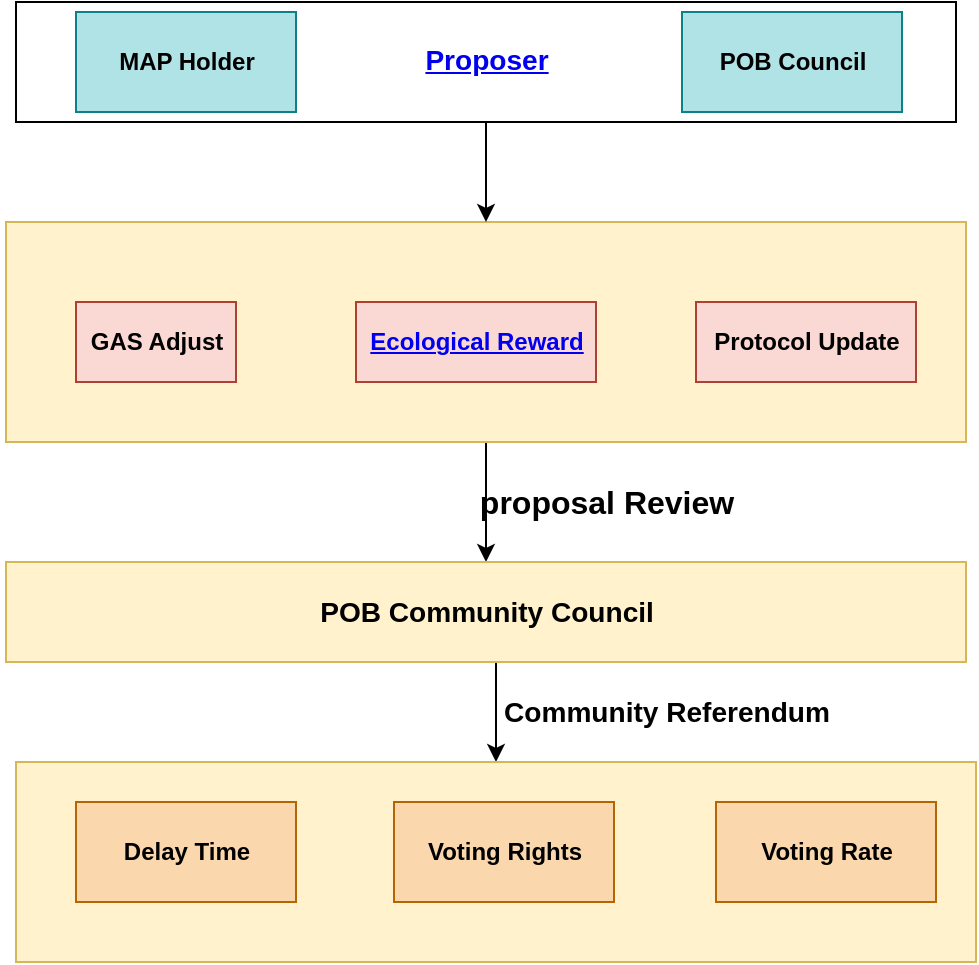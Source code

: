 <mxfile version="12.2.9" type="github" pages="1">
  <diagram id="Vx2bNyZ79DJesSIGPruC" name="第 1 页">
    <mxGraphModel dx="1380" dy="1956" grid="1" gridSize="10" guides="1" tooltips="1" connect="1" arrows="1" fold="1" page="1" pageScale="1" pageWidth="827" pageHeight="1169" math="0" shadow="0">
      <root>
        <mxCell id="0"/>
        <mxCell id="1" parent="0"/>
        <mxCell id="P_fZrEGO0k54oSY-orP9-52" style="edgeStyle=orthogonalEdgeStyle;rounded=0;orthogonalLoop=1;jettySize=auto;html=1;entryX=0.5;entryY=0;entryDx=0;entryDy=0;" edge="1" parent="1" source="P_fZrEGO0k54oSY-orP9-2" target="P_fZrEGO0k54oSY-orP9-17">
          <mxGeometry relative="1" as="geometry">
            <mxPoint x="315" y="240" as="targetPoint"/>
            <Array as="points"/>
          </mxGeometry>
        </mxCell>
        <mxCell id="P_fZrEGO0k54oSY-orP9-2" value="&lt;span style=&quot;color: rgba(0 , 0 , 0 , 0) ; font-family: monospace ; font-size: 0px&quot;&gt;%3CmxGraphModel%3E%3Croot%3E%3CmxCell%20id%3D%220%22%2F%3E%3CmxCell%20id%3D%221%22%20parent%3D%220%22%2F%3E%3CmxCell%20id%3D%222%22%20value%3D%22GAS%E8%B0%83%E6%95%B4%22%20style%3D%22html%3D1%3BfillColor%3D%231ba1e2%3BstrokeColor%3D%23006EAF%3BfontColor%3D%23ffffff%3B%22%20vertex%3D%221%22%20parent%3D%221%22%3E%3CmxGeometry%20x%3D%22210%22%20y%3D%22120%22%20width%3D%2250%22%20height%3D%2240%22%20as%3D%22geometry%22%2F%3E%3C%2FmxCell%3E%3C%2Froot%3E%3C%2FmxGraphModel%3E&lt;/span&gt;" style="html=1;fillColor=#fff2cc;strokeColor=#d6b656;" vertex="1" parent="1">
          <mxGeometry x="75" y="90" width="480" height="110" as="geometry"/>
        </mxCell>
        <mxCell id="P_fZrEGO0k54oSY-orP9-3" value="MAP用户" style="html=1;fillColor=#fff2cc;strokeColor=#d6b656;" vertex="1" parent="1">
          <mxGeometry x="95" y="-15" width="110" height="50" as="geometry"/>
        </mxCell>
        <mxCell id="P_fZrEGO0k54oSY-orP9-4" value="POB理事会" style="html=1;fillColor=#fff2cc;strokeColor=#d6b656;" vertex="1" parent="1">
          <mxGeometry x="410" y="-15" width="110" height="50" as="geometry"/>
        </mxCell>
        <mxCell id="P_fZrEGO0k54oSY-orP9-22" value="" style="edgeStyle=orthogonalEdgeStyle;rounded=0;orthogonalLoop=1;jettySize=auto;html=1;" edge="1" parent="1" source="P_fZrEGO0k54oSY-orP9-17" target="P_fZrEGO0k54oSY-orP9-21">
          <mxGeometry relative="1" as="geometry">
            <Array as="points">
              <mxPoint x="320" y="320"/>
              <mxPoint x="320" y="320"/>
            </Array>
          </mxGeometry>
        </mxCell>
        <mxCell id="P_fZrEGO0k54oSY-orP9-21" value="公投" style="html=1;fillColor=#fff2cc;strokeColor=#d6b656;" vertex="1" parent="1">
          <mxGeometry x="80" y="360" width="480" height="100" as="geometry"/>
        </mxCell>
        <mxCell id="P_fZrEGO0k54oSY-orP9-19" value="&lt;h4&gt;&lt;span lang=&quot;EN-US&quot; style=&quot;font-size: 12.0pt ; font-family: &amp;#34;calibri&amp;#34; , sans-serif&quot;&gt;&lt;b&gt;&lt;span lang=&quot;EN-US&quot; style=&quot;font-size: 12.0pt ; font-family: &amp;#34;calibri&amp;#34; , sans-serif&quot;&gt;proposal&amp;nbsp;&lt;/span&gt;Review&lt;/b&gt;&lt;/span&gt;&lt;/h4&gt;" style="text;html=1;align=center;verticalAlign=middle;resizable=0;points=[];;autosize=1;" vertex="1" parent="1">
          <mxGeometry x="310" y="205" width="130" height="50" as="geometry"/>
        </mxCell>
        <mxCell id="P_fZrEGO0k54oSY-orP9-17" value="&lt;h3&gt;&lt;b&gt;POB Community Council&lt;/b&gt;&lt;/h3&gt;" style="html=1;fillColor=#fff2cc;strokeColor=#d6b656;" vertex="1" parent="1">
          <mxGeometry x="75" y="260" width="480" height="50" as="geometry"/>
        </mxCell>
        <mxCell id="P_fZrEGO0k54oSY-orP9-24" value="&lt;b&gt;GAS Adjust&lt;/b&gt;" style="html=1;fillColor=#fad9d5;strokeColor=#ae4132;" vertex="1" parent="1">
          <mxGeometry x="110" y="130" width="80" height="40" as="geometry"/>
        </mxCell>
        <mxCell id="P_fZrEGO0k54oSY-orP9-25" value="&lt;h4&gt;&lt;a name=&quot;header-n139&quot;&gt;&lt;span lang=&quot;EN-US&quot;&gt;Ecological Reward&lt;/span&gt;&lt;/a&gt;&lt;span lang=&quot;EN-US&quot;&gt;&lt;/span&gt;&lt;/h4&gt;" style="html=1;fillColor=#fad9d5;strokeColor=#ae4132;" vertex="1" parent="1">
          <mxGeometry x="250" y="130" width="120" height="40" as="geometry"/>
        </mxCell>
        <mxCell id="P_fZrEGO0k54oSY-orP9-27" value="&lt;b&gt;Protocol Update&lt;/b&gt;" style="html=1;fillColor=#fad9d5;strokeColor=#ae4132;" vertex="1" parent="1">
          <mxGeometry x="420" y="130" width="110" height="40" as="geometry"/>
        </mxCell>
        <mxCell id="P_fZrEGO0k54oSY-orP9-28" value="&lt;b&gt;Delay Time&lt;/b&gt;" style="html=1;fillColor=#fad7ac;strokeColor=#b46504;" vertex="1" parent="1">
          <mxGeometry x="110" y="380" width="110" height="50" as="geometry"/>
        </mxCell>
        <mxCell id="P_fZrEGO0k54oSY-orP9-29" value="&lt;b&gt;Voting Rights&lt;/b&gt;" style="html=1;fillColor=#fad7ac;strokeColor=#b46504;" vertex="1" parent="1">
          <mxGeometry x="269" y="380" width="110" height="50" as="geometry"/>
        </mxCell>
        <mxCell id="P_fZrEGO0k54oSY-orP9-30" value="&lt;b&gt;Voting Rate&lt;/b&gt;" style="html=1;fillColor=#fad7ac;strokeColor=#b46504;" vertex="1" parent="1">
          <mxGeometry x="430" y="380" width="110" height="50" as="geometry"/>
        </mxCell>
        <mxCell id="P_fZrEGO0k54oSY-orP9-45" style="edgeStyle=orthogonalEdgeStyle;rounded=0;orthogonalLoop=1;jettySize=auto;html=1;exitX=0;exitY=0.5;exitDx=0;exitDy=0;entryX=0;entryY=0.5;entryDx=0;entryDy=0;" edge="1" parent="1" source="P_fZrEGO0k54oSY-orP9-39" target="P_fZrEGO0k54oSY-orP9-43">
          <mxGeometry relative="1" as="geometry"/>
        </mxCell>
        <mxCell id="P_fZrEGO0k54oSY-orP9-49" style="edgeStyle=orthogonalEdgeStyle;rounded=0;orthogonalLoop=1;jettySize=auto;html=1;" edge="1" parent="1" source="P_fZrEGO0k54oSY-orP9-39">
          <mxGeometry relative="1" as="geometry">
            <mxPoint x="315" y="90" as="targetPoint"/>
          </mxGeometry>
        </mxCell>
        <mxCell id="P_fZrEGO0k54oSY-orP9-39" value="&lt;h3&gt;&lt;a name=&quot;header-n51&quot;&gt;&lt;span lang=&quot;EN-US&quot;&gt;Proposer&lt;/span&gt;&lt;/a&gt;&lt;/h3&gt;&lt;h4&gt;&lt;span lang=&quot;EN-US&quot;&gt;&lt;/span&gt;&lt;/h4&gt;" style="html=1;" vertex="1" parent="1">
          <mxGeometry x="80" y="-20" width="470" height="60" as="geometry"/>
        </mxCell>
        <mxCell id="P_fZrEGO0k54oSY-orP9-43" value="&lt;b&gt;MAP Holder&lt;/b&gt;" style="html=1;fillColor=#b0e3e6;strokeColor=#0e8088;" vertex="1" parent="1">
          <mxGeometry x="110" y="-15" width="110" height="50" as="geometry"/>
        </mxCell>
        <mxCell id="P_fZrEGO0k54oSY-orP9-44" value="&lt;b&gt;POB Council&lt;/b&gt;" style="html=1;fillColor=#b0e3e6;strokeColor=#0e8088;" vertex="1" parent="1">
          <mxGeometry x="413" y="-15" width="110" height="50" as="geometry"/>
        </mxCell>
        <mxCell id="P_fZrEGO0k54oSY-orP9-53" value="&lt;h4&gt;&lt;br&gt;&lt;/h4&gt;" style="text;html=1;align=center;verticalAlign=middle;resizable=0;points=[];;autosize=1;" vertex="1" parent="1">
          <mxGeometry x="420" y="310" width="20" height="50" as="geometry"/>
        </mxCell>
        <mxCell id="P_fZrEGO0k54oSY-orP9-58" value="&lt;h3&gt;Community Referendum&lt;/h3&gt;" style="text;html=1;align=center;verticalAlign=middle;resizable=0;points=[];;autosize=1;" vertex="1" parent="1">
          <mxGeometry x="315" y="310" width="180" height="50" as="geometry"/>
        </mxCell>
      </root>
    </mxGraphModel>
  </diagram>
</mxfile>
